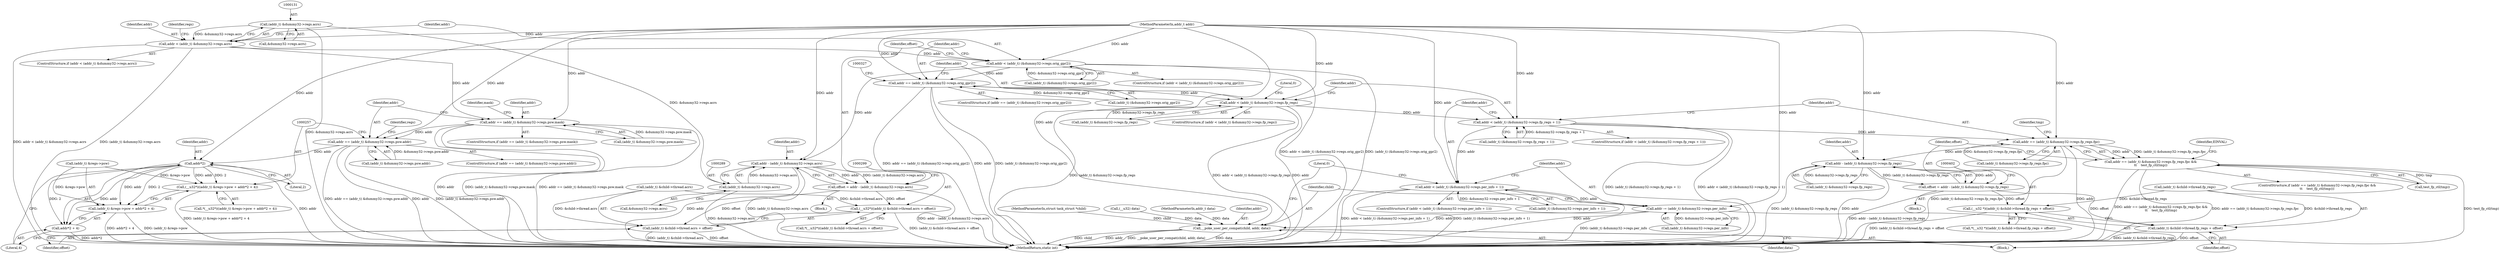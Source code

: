digraph "0_linux_dab6cf55f81a6e16b8147aed9a843e1691dcd318_0@pointer" {
"1000130" [label="(Call,(addr_t) &dummy32->regs.acrs)"];
"1000128" [label="(Call,addr < (addr_t) &dummy32->regs.acrs)"];
"1000145" [label="(Call,addr == (addr_t) &dummy32->regs.psw.mask)"];
"1000209" [label="(Call,addr == (addr_t) &dummy32->regs.psw.addr)"];
"1000266" [label="(Call,addr*2)"];
"1000256" [label="(Call,(__u32*)((addr_t) &regs->psw + addr*2 + 4))"];
"1000258" [label="(Call,(addr_t) &regs->psw + addr*2 + 4)"];
"1000265" [label="(Call,addr*2 + 4)"];
"1000273" [label="(Call,addr < (addr_t) (&dummy32->regs.orig_gpr2))"];
"1000286" [label="(Call,addr - (addr_t) &dummy32->regs.acrs)"];
"1000284" [label="(Call,offset = addr - (addr_t) &dummy32->regs.acrs)"];
"1000298" [label="(Call,(__u32*)((addr_t) &child->thread.acrs + offset))"];
"1000300" [label="(Call,(addr_t) &child->thread.acrs + offset)"];
"1000313" [label="(Call,addr == (addr_t) (&dummy32->regs.orig_gpr2))"];
"1000340" [label="(Call,addr < (addr_t) &dummy32->regs.fp_regs)"];
"1000355" [label="(Call,addr < (addr_t) (&dummy32->regs.fp_regs + 1))"];
"1000370" [label="(Call,addr == (addr_t) &dummy32->regs.fp_regs.fpc)"];
"1000369" [label="(Call,addr == (addr_t) &dummy32->regs.fp_regs.fpc &&\n\t\t    test_fp_ctl(tmp))"];
"1000389" [label="(Call,addr - (addr_t) &dummy32->regs.fp_regs)"];
"1000387" [label="(Call,offset = addr - (addr_t) &dummy32->regs.fp_regs)"];
"1000401" [label="(Call,(__u32 *)((addr_t) &child->thread.fp_regs + offset))"];
"1000403" [label="(Call,(addr_t) &child->thread.fp_regs + offset)"];
"1000416" [label="(Call,addr < (addr_t) (&dummy32->regs.per_info + 1))"];
"1000429" [label="(Call,addr -= (addr_t) &dummy32->regs.per_info)"];
"1000439" [label="(Call,__poke_user_per_compat(child, addr, data))"];
"1000288" [label="(Call,(addr_t) &dummy32->regs.acrs)"];
"1000388" [label="(Identifier,offset)"];
"1000114" [label="(MethodParameterIn,addr_t data)"];
"1000391" [label="(Call,(addr_t) &dummy32->regs.fp_regs)"];
"1000354" [label="(ControlStructure,if (addr < (addr_t) (&dummy32->regs.fp_regs + 1)))"];
"1000386" [label="(Identifier,EINVAL)"];
"1000371" [label="(Identifier,addr)"];
"1000439" [label="(Call,__poke_user_per_compat(child, addr, data))"];
"1000370" [label="(Call,addr == (addr_t) &dummy32->regs.fp_regs.fpc)"];
"1000127" [label="(ControlStructure,if (addr < (addr_t) &dummy32->regs.acrs))"];
"1000256" [label="(Call,(__u32*)((addr_t) &regs->psw + addr*2 + 4))"];
"1000141" [label="(Identifier,regs)"];
"1000267" [label="(Identifier,addr)"];
"1000297" [label="(Call,*(__u32*)((addr_t) &child->thread.acrs + offset))"];
"1000389" [label="(Call,addr - (addr_t) &dummy32->regs.fp_regs)"];
"1000274" [label="(Identifier,addr)"];
"1000428" [label="(Block,)"];
"1000258" [label="(Call,(addr_t) &regs->psw + addr*2 + 4)"];
"1000416" [label="(Call,addr < (addr_t) (&dummy32->regs.per_info + 1))"];
"1000315" [label="(Call,(addr_t) (&dummy32->regs.orig_gpr2))"];
"1000130" [label="(Call,(addr_t) &dummy32->regs.acrs)"];
"1000340" [label="(Call,addr < (addr_t) &dummy32->regs.fp_regs)"];
"1000309" [label="(Identifier,offset)"];
"1000209" [label="(Call,addr == (addr_t) &dummy32->regs.psw.addr)"];
"1000357" [label="(Call,(addr_t) (&dummy32->regs.fp_regs + 1))"];
"1000145" [label="(Call,addr == (addr_t) &dummy32->regs.psw.mask)"];
"1000390" [label="(Identifier,addr)"];
"1000266" [label="(Call,addr*2)"];
"1000312" [label="(ControlStructure,if (addr == (addr_t) (&dummy32->regs.orig_gpr2)))"];
"1000356" [label="(Identifier,addr)"];
"1000445" [label="(MethodReturn,static int)"];
"1000144" [label="(ControlStructure,if (addr == (addr_t) &dummy32->regs.psw.mask))"];
"1000441" [label="(Identifier,addr)"];
"1000285" [label="(Identifier,offset)"];
"1000412" [label="(Identifier,offset)"];
"1000265" [label="(Call,addr*2 + 4)"];
"1000255" [label="(Call,*(__u32*)((addr_t) &regs->psw + addr*2 + 4))"];
"1000372" [label="(Call,(addr_t) &dummy32->regs.fp_regs.fpc)"];
"1000418" [label="(Call,(addr_t) (&dummy32->regs.per_info + 1))"];
"1000275" [label="(Call,(addr_t) (&dummy32->regs.orig_gpr2))"];
"1000417" [label="(Identifier,addr)"];
"1000269" [label="(Literal,4)"];
"1000300" [label="(Call,(addr_t) &child->thread.acrs + offset)"];
"1000367" [label="(Block,)"];
"1000369" [label="(Call,addr == (addr_t) &dummy32->regs.fp_regs.fpc &&\n\t\t    test_fp_ctl(tmp))"];
"1000146" [label="(Identifier,addr)"];
"1000382" [label="(Call,test_fp_ctl(tmp))"];
"1000352" [label="(Literal,0)"];
"1000368" [label="(ControlStructure,if (addr == (addr_t) &dummy32->regs.fp_regs.fpc &&\n\t\t    test_fp_ctl(tmp)))"];
"1000160" [label="(Identifier,mask)"];
"1000208" [label="(ControlStructure,if (addr == (addr_t) &dummy32->regs.psw.addr))"];
"1000112" [label="(MethodParameterIn,struct task_struct *child)"];
"1000129" [label="(Identifier,addr)"];
"1000225" [label="(Identifier,regs)"];
"1000298" [label="(Call,(__u32*)((addr_t) &child->thread.acrs + offset))"];
"1000401" [label="(Call,(__u32 *)((addr_t) &child->thread.fp_regs + offset))"];
"1000288" [label="(Call,(addr_t) &dummy32->regs.acrs)"];
"1000283" [label="(Block,)"];
"1000431" [label="(Call,(addr_t) &dummy32->regs.per_info)"];
"1000147" [label="(Call,(addr_t) &dummy32->regs.psw.mask)"];
"1000123" [label="(Call,(__u32) data)"];
"1000272" [label="(ControlStructure,if (addr < (addr_t) (&dummy32->regs.orig_gpr2)))"];
"1000268" [label="(Literal,2)"];
"1000341" [label="(Identifier,addr)"];
"1000387" [label="(Call,offset = addr - (addr_t) &dummy32->regs.fp_regs)"];
"1000415" [label="(ControlStructure,if (addr < (addr_t) (&dummy32->regs.per_info + 1)))"];
"1000442" [label="(Identifier,data)"];
"1000132" [label="(Call,&dummy32->regs.acrs)"];
"1000259" [label="(Call,(addr_t) &regs->psw)"];
"1000113" [label="(MethodParameterIn,addr_t addr)"];
"1000210" [label="(Identifier,addr)"];
"1000284" [label="(Call,offset = addr - (addr_t) &dummy32->regs.acrs)"];
"1000273" [label="(Call,addr < (addr_t) (&dummy32->regs.orig_gpr2))"];
"1000301" [label="(Call,(addr_t) &child->thread.acrs)"];
"1000290" [label="(Call,&dummy32->regs.acrs)"];
"1000342" [label="(Call,(addr_t) &dummy32->regs.fp_regs)"];
"1000383" [label="(Identifier,tmp)"];
"1000403" [label="(Call,(addr_t) &child->thread.fp_regs + offset)"];
"1000286" [label="(Call,addr - (addr_t) &dummy32->regs.acrs)"];
"1000287" [label="(Identifier,addr)"];
"1000444" [label="(Literal,0)"];
"1000339" [label="(ControlStructure,if (addr < (addr_t) &dummy32->regs.fp_regs))"];
"1000400" [label="(Call,*(__u32 *)((addr_t) &child->thread.fp_regs + offset))"];
"1000211" [label="(Call,(addr_t) &dummy32->regs.psw.addr)"];
"1000440" [label="(Identifier,child)"];
"1000314" [label="(Identifier,addr)"];
"1000313" [label="(Call,addr == (addr_t) (&dummy32->regs.orig_gpr2))"];
"1000355" [label="(Call,addr < (addr_t) (&dummy32->regs.fp_regs + 1))"];
"1000430" [label="(Identifier,addr)"];
"1000429" [label="(Call,addr -= (addr_t) &dummy32->regs.per_info)"];
"1000128" [label="(Call,addr < (addr_t) &dummy32->regs.acrs)"];
"1000404" [label="(Call,(addr_t) &child->thread.fp_regs)"];
"1000130" -> "1000128"  [label="AST: "];
"1000130" -> "1000132"  [label="CFG: "];
"1000131" -> "1000130"  [label="AST: "];
"1000132" -> "1000130"  [label="AST: "];
"1000128" -> "1000130"  [label="CFG: "];
"1000130" -> "1000445"  [label="DDG: &dummy32->regs.acrs"];
"1000130" -> "1000128"  [label="DDG: &dummy32->regs.acrs"];
"1000130" -> "1000288"  [label="DDG: &dummy32->regs.acrs"];
"1000128" -> "1000127"  [label="AST: "];
"1000129" -> "1000128"  [label="AST: "];
"1000141" -> "1000128"  [label="CFG: "];
"1000274" -> "1000128"  [label="CFG: "];
"1000128" -> "1000445"  [label="DDG: (addr_t) &dummy32->regs.acrs"];
"1000128" -> "1000445"  [label="DDG: addr < (addr_t) &dummy32->regs.acrs"];
"1000113" -> "1000128"  [label="DDG: addr"];
"1000128" -> "1000145"  [label="DDG: addr"];
"1000128" -> "1000273"  [label="DDG: addr"];
"1000145" -> "1000144"  [label="AST: "];
"1000145" -> "1000147"  [label="CFG: "];
"1000146" -> "1000145"  [label="AST: "];
"1000147" -> "1000145"  [label="AST: "];
"1000160" -> "1000145"  [label="CFG: "];
"1000210" -> "1000145"  [label="CFG: "];
"1000145" -> "1000445"  [label="DDG: addr == (addr_t) &dummy32->regs.psw.mask"];
"1000145" -> "1000445"  [label="DDG: addr"];
"1000145" -> "1000445"  [label="DDG: (addr_t) &dummy32->regs.psw.mask"];
"1000113" -> "1000145"  [label="DDG: addr"];
"1000147" -> "1000145"  [label="DDG: &dummy32->regs.psw.mask"];
"1000145" -> "1000209"  [label="DDG: addr"];
"1000209" -> "1000208"  [label="AST: "];
"1000209" -> "1000211"  [label="CFG: "];
"1000210" -> "1000209"  [label="AST: "];
"1000211" -> "1000209"  [label="AST: "];
"1000225" -> "1000209"  [label="CFG: "];
"1000257" -> "1000209"  [label="CFG: "];
"1000209" -> "1000445"  [label="DDG: addr == (addr_t) &dummy32->regs.psw.addr"];
"1000209" -> "1000445"  [label="DDG: addr"];
"1000209" -> "1000445"  [label="DDG: (addr_t) &dummy32->regs.psw.addr"];
"1000113" -> "1000209"  [label="DDG: addr"];
"1000211" -> "1000209"  [label="DDG: &dummy32->regs.psw.addr"];
"1000209" -> "1000266"  [label="DDG: addr"];
"1000266" -> "1000265"  [label="AST: "];
"1000266" -> "1000268"  [label="CFG: "];
"1000267" -> "1000266"  [label="AST: "];
"1000268" -> "1000266"  [label="AST: "];
"1000269" -> "1000266"  [label="CFG: "];
"1000266" -> "1000445"  [label="DDG: addr"];
"1000266" -> "1000256"  [label="DDG: addr"];
"1000266" -> "1000256"  [label="DDG: 2"];
"1000266" -> "1000258"  [label="DDG: addr"];
"1000266" -> "1000258"  [label="DDG: 2"];
"1000266" -> "1000265"  [label="DDG: addr"];
"1000266" -> "1000265"  [label="DDG: 2"];
"1000113" -> "1000266"  [label="DDG: addr"];
"1000256" -> "1000255"  [label="AST: "];
"1000256" -> "1000258"  [label="CFG: "];
"1000257" -> "1000256"  [label="AST: "];
"1000258" -> "1000256"  [label="AST: "];
"1000255" -> "1000256"  [label="CFG: "];
"1000256" -> "1000445"  [label="DDG: (addr_t) &regs->psw + addr*2 + 4"];
"1000259" -> "1000256"  [label="DDG: &regs->psw"];
"1000258" -> "1000265"  [label="CFG: "];
"1000259" -> "1000258"  [label="AST: "];
"1000265" -> "1000258"  [label="AST: "];
"1000258" -> "1000445"  [label="DDG: (addr_t) &regs->psw"];
"1000258" -> "1000445"  [label="DDG: addr*2 + 4"];
"1000259" -> "1000258"  [label="DDG: &regs->psw"];
"1000265" -> "1000269"  [label="CFG: "];
"1000269" -> "1000265"  [label="AST: "];
"1000265" -> "1000445"  [label="DDG: addr*2"];
"1000273" -> "1000272"  [label="AST: "];
"1000273" -> "1000275"  [label="CFG: "];
"1000274" -> "1000273"  [label="AST: "];
"1000275" -> "1000273"  [label="AST: "];
"1000285" -> "1000273"  [label="CFG: "];
"1000314" -> "1000273"  [label="CFG: "];
"1000273" -> "1000445"  [label="DDG: (addr_t) (&dummy32->regs.orig_gpr2)"];
"1000273" -> "1000445"  [label="DDG: addr < (addr_t) (&dummy32->regs.orig_gpr2)"];
"1000113" -> "1000273"  [label="DDG: addr"];
"1000275" -> "1000273"  [label="DDG: &dummy32->regs.orig_gpr2"];
"1000273" -> "1000286"  [label="DDG: addr"];
"1000273" -> "1000313"  [label="DDG: addr"];
"1000286" -> "1000284"  [label="AST: "];
"1000286" -> "1000288"  [label="CFG: "];
"1000287" -> "1000286"  [label="AST: "];
"1000288" -> "1000286"  [label="AST: "];
"1000284" -> "1000286"  [label="CFG: "];
"1000286" -> "1000445"  [label="DDG: addr"];
"1000286" -> "1000445"  [label="DDG: (addr_t) &dummy32->regs.acrs"];
"1000286" -> "1000284"  [label="DDG: addr"];
"1000286" -> "1000284"  [label="DDG: (addr_t) &dummy32->regs.acrs"];
"1000113" -> "1000286"  [label="DDG: addr"];
"1000288" -> "1000286"  [label="DDG: &dummy32->regs.acrs"];
"1000284" -> "1000283"  [label="AST: "];
"1000285" -> "1000284"  [label="AST: "];
"1000299" -> "1000284"  [label="CFG: "];
"1000284" -> "1000445"  [label="DDG: addr - (addr_t) &dummy32->regs.acrs"];
"1000284" -> "1000298"  [label="DDG: offset"];
"1000284" -> "1000300"  [label="DDG: offset"];
"1000298" -> "1000297"  [label="AST: "];
"1000298" -> "1000300"  [label="CFG: "];
"1000299" -> "1000298"  [label="AST: "];
"1000300" -> "1000298"  [label="AST: "];
"1000297" -> "1000298"  [label="CFG: "];
"1000298" -> "1000445"  [label="DDG: (addr_t) &child->thread.acrs + offset"];
"1000301" -> "1000298"  [label="DDG: &child->thread.acrs"];
"1000300" -> "1000309"  [label="CFG: "];
"1000301" -> "1000300"  [label="AST: "];
"1000309" -> "1000300"  [label="AST: "];
"1000300" -> "1000445"  [label="DDG: offset"];
"1000300" -> "1000445"  [label="DDG: (addr_t) &child->thread.acrs"];
"1000301" -> "1000300"  [label="DDG: &child->thread.acrs"];
"1000313" -> "1000312"  [label="AST: "];
"1000313" -> "1000315"  [label="CFG: "];
"1000314" -> "1000313"  [label="AST: "];
"1000315" -> "1000313"  [label="AST: "];
"1000327" -> "1000313"  [label="CFG: "];
"1000341" -> "1000313"  [label="CFG: "];
"1000313" -> "1000445"  [label="DDG: (addr_t) (&dummy32->regs.orig_gpr2)"];
"1000313" -> "1000445"  [label="DDG: addr == (addr_t) (&dummy32->regs.orig_gpr2)"];
"1000313" -> "1000445"  [label="DDG: addr"];
"1000113" -> "1000313"  [label="DDG: addr"];
"1000315" -> "1000313"  [label="DDG: &dummy32->regs.orig_gpr2"];
"1000313" -> "1000340"  [label="DDG: addr"];
"1000340" -> "1000339"  [label="AST: "];
"1000340" -> "1000342"  [label="CFG: "];
"1000341" -> "1000340"  [label="AST: "];
"1000342" -> "1000340"  [label="AST: "];
"1000352" -> "1000340"  [label="CFG: "];
"1000356" -> "1000340"  [label="CFG: "];
"1000340" -> "1000445"  [label="DDG: (addr_t) &dummy32->regs.fp_regs"];
"1000340" -> "1000445"  [label="DDG: addr < (addr_t) &dummy32->regs.fp_regs"];
"1000340" -> "1000445"  [label="DDG: addr"];
"1000113" -> "1000340"  [label="DDG: addr"];
"1000342" -> "1000340"  [label="DDG: &dummy32->regs.fp_regs"];
"1000340" -> "1000355"  [label="DDG: addr"];
"1000355" -> "1000354"  [label="AST: "];
"1000355" -> "1000357"  [label="CFG: "];
"1000356" -> "1000355"  [label="AST: "];
"1000357" -> "1000355"  [label="AST: "];
"1000371" -> "1000355"  [label="CFG: "];
"1000417" -> "1000355"  [label="CFG: "];
"1000355" -> "1000445"  [label="DDG: (addr_t) (&dummy32->regs.fp_regs + 1)"];
"1000355" -> "1000445"  [label="DDG: addr < (addr_t) (&dummy32->regs.fp_regs + 1)"];
"1000113" -> "1000355"  [label="DDG: addr"];
"1000357" -> "1000355"  [label="DDG: &dummy32->regs.fp_regs + 1"];
"1000355" -> "1000370"  [label="DDG: addr"];
"1000355" -> "1000416"  [label="DDG: addr"];
"1000370" -> "1000369"  [label="AST: "];
"1000370" -> "1000372"  [label="CFG: "];
"1000371" -> "1000370"  [label="AST: "];
"1000372" -> "1000370"  [label="AST: "];
"1000383" -> "1000370"  [label="CFG: "];
"1000369" -> "1000370"  [label="CFG: "];
"1000370" -> "1000445"  [label="DDG: (addr_t) &dummy32->regs.fp_regs.fpc"];
"1000370" -> "1000445"  [label="DDG: addr"];
"1000370" -> "1000369"  [label="DDG: addr"];
"1000370" -> "1000369"  [label="DDG: (addr_t) &dummy32->regs.fp_regs.fpc"];
"1000113" -> "1000370"  [label="DDG: addr"];
"1000372" -> "1000370"  [label="DDG: &dummy32->regs.fp_regs.fpc"];
"1000370" -> "1000389"  [label="DDG: addr"];
"1000369" -> "1000368"  [label="AST: "];
"1000369" -> "1000382"  [label="CFG: "];
"1000382" -> "1000369"  [label="AST: "];
"1000386" -> "1000369"  [label="CFG: "];
"1000388" -> "1000369"  [label="CFG: "];
"1000369" -> "1000445"  [label="DDG: addr == (addr_t) &dummy32->regs.fp_regs.fpc &&\n\t\t    test_fp_ctl(tmp)"];
"1000369" -> "1000445"  [label="DDG: addr == (addr_t) &dummy32->regs.fp_regs.fpc"];
"1000369" -> "1000445"  [label="DDG: test_fp_ctl(tmp)"];
"1000382" -> "1000369"  [label="DDG: tmp"];
"1000389" -> "1000387"  [label="AST: "];
"1000389" -> "1000391"  [label="CFG: "];
"1000390" -> "1000389"  [label="AST: "];
"1000391" -> "1000389"  [label="AST: "];
"1000387" -> "1000389"  [label="CFG: "];
"1000389" -> "1000445"  [label="DDG: addr"];
"1000389" -> "1000445"  [label="DDG: (addr_t) &dummy32->regs.fp_regs"];
"1000389" -> "1000387"  [label="DDG: addr"];
"1000389" -> "1000387"  [label="DDG: (addr_t) &dummy32->regs.fp_regs"];
"1000113" -> "1000389"  [label="DDG: addr"];
"1000391" -> "1000389"  [label="DDG: &dummy32->regs.fp_regs"];
"1000387" -> "1000367"  [label="AST: "];
"1000388" -> "1000387"  [label="AST: "];
"1000402" -> "1000387"  [label="CFG: "];
"1000387" -> "1000445"  [label="DDG: addr - (addr_t) &dummy32->regs.fp_regs"];
"1000387" -> "1000401"  [label="DDG: offset"];
"1000387" -> "1000403"  [label="DDG: offset"];
"1000401" -> "1000400"  [label="AST: "];
"1000401" -> "1000403"  [label="CFG: "];
"1000402" -> "1000401"  [label="AST: "];
"1000403" -> "1000401"  [label="AST: "];
"1000400" -> "1000401"  [label="CFG: "];
"1000401" -> "1000445"  [label="DDG: (addr_t) &child->thread.fp_regs + offset"];
"1000404" -> "1000401"  [label="DDG: &child->thread.fp_regs"];
"1000403" -> "1000412"  [label="CFG: "];
"1000404" -> "1000403"  [label="AST: "];
"1000412" -> "1000403"  [label="AST: "];
"1000403" -> "1000445"  [label="DDG: offset"];
"1000403" -> "1000445"  [label="DDG: (addr_t) &child->thread.fp_regs"];
"1000404" -> "1000403"  [label="DDG: &child->thread.fp_regs"];
"1000416" -> "1000415"  [label="AST: "];
"1000416" -> "1000418"  [label="CFG: "];
"1000417" -> "1000416"  [label="AST: "];
"1000418" -> "1000416"  [label="AST: "];
"1000430" -> "1000416"  [label="CFG: "];
"1000444" -> "1000416"  [label="CFG: "];
"1000416" -> "1000445"  [label="DDG: addr < (addr_t) (&dummy32->regs.per_info + 1)"];
"1000416" -> "1000445"  [label="DDG: (addr_t) (&dummy32->regs.per_info + 1)"];
"1000416" -> "1000445"  [label="DDG: addr"];
"1000113" -> "1000416"  [label="DDG: addr"];
"1000418" -> "1000416"  [label="DDG: &dummy32->regs.per_info + 1"];
"1000416" -> "1000429"  [label="DDG: addr"];
"1000429" -> "1000428"  [label="AST: "];
"1000429" -> "1000431"  [label="CFG: "];
"1000430" -> "1000429"  [label="AST: "];
"1000431" -> "1000429"  [label="AST: "];
"1000440" -> "1000429"  [label="CFG: "];
"1000429" -> "1000445"  [label="DDG: (addr_t) &dummy32->regs.per_info"];
"1000431" -> "1000429"  [label="DDG: &dummy32->regs.per_info"];
"1000113" -> "1000429"  [label="DDG: addr"];
"1000429" -> "1000439"  [label="DDG: addr"];
"1000439" -> "1000428"  [label="AST: "];
"1000439" -> "1000442"  [label="CFG: "];
"1000440" -> "1000439"  [label="AST: "];
"1000441" -> "1000439"  [label="AST: "];
"1000442" -> "1000439"  [label="AST: "];
"1000444" -> "1000439"  [label="CFG: "];
"1000439" -> "1000445"  [label="DDG: data"];
"1000439" -> "1000445"  [label="DDG: child"];
"1000439" -> "1000445"  [label="DDG: addr"];
"1000439" -> "1000445"  [label="DDG: __poke_user_per_compat(child, addr, data)"];
"1000112" -> "1000439"  [label="DDG: child"];
"1000113" -> "1000439"  [label="DDG: addr"];
"1000123" -> "1000439"  [label="DDG: data"];
"1000114" -> "1000439"  [label="DDG: data"];
"1000288" -> "1000290"  [label="CFG: "];
"1000289" -> "1000288"  [label="AST: "];
"1000290" -> "1000288"  [label="AST: "];
"1000288" -> "1000445"  [label="DDG: &dummy32->regs.acrs"];
}
